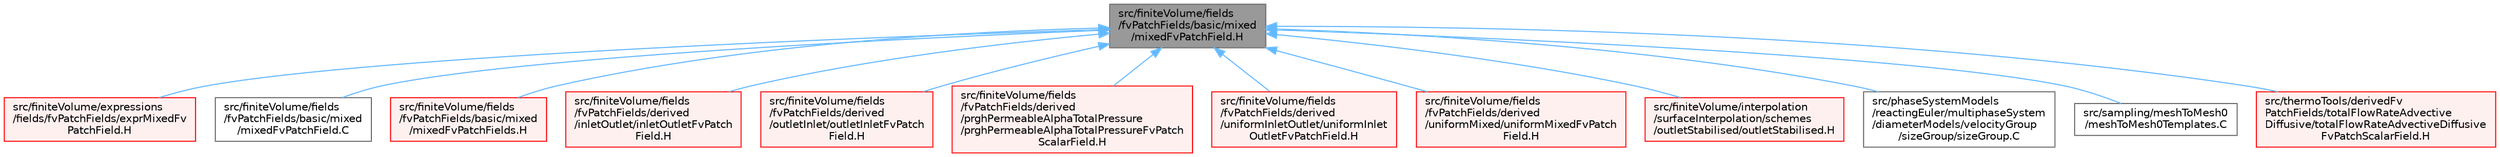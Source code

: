digraph "src/finiteVolume/fields/fvPatchFields/basic/mixed/mixedFvPatchField.H"
{
 // LATEX_PDF_SIZE
  bgcolor="transparent";
  edge [fontname=Helvetica,fontsize=10,labelfontname=Helvetica,labelfontsize=10];
  node [fontname=Helvetica,fontsize=10,shape=box,height=0.2,width=0.4];
  Node1 [id="Node000001",label="src/finiteVolume/fields\l/fvPatchFields/basic/mixed\l/mixedFvPatchField.H",height=0.2,width=0.4,color="gray40", fillcolor="grey60", style="filled", fontcolor="black",tooltip=" "];
  Node1 -> Node2 [id="edge1_Node000001_Node000002",dir="back",color="steelblue1",style="solid",tooltip=" "];
  Node2 [id="Node000002",label="src/finiteVolume/expressions\l/fields/fvPatchFields/exprMixedFv\lPatchField.H",height=0.2,width=0.4,color="red", fillcolor="#FFF0F0", style="filled",URL="$exprMixedFvPatchField_8H.html",tooltip=" "];
  Node1 -> Node5 [id="edge2_Node000001_Node000005",dir="back",color="steelblue1",style="solid",tooltip=" "];
  Node5 [id="Node000005",label="src/finiteVolume/fields\l/fvPatchFields/basic/mixed\l/mixedFvPatchField.C",height=0.2,width=0.4,color="grey40", fillcolor="white", style="filled",URL="$mixedFvPatchField_8C.html",tooltip=" "];
  Node1 -> Node6 [id="edge3_Node000001_Node000006",dir="back",color="steelblue1",style="solid",tooltip=" "];
  Node6 [id="Node000006",label="src/finiteVolume/fields\l/fvPatchFields/basic/mixed\l/mixedFvPatchFields.H",height=0.2,width=0.4,color="red", fillcolor="#FFF0F0", style="filled",URL="$mixedFvPatchFields_8H.html",tooltip=" "];
  Node1 -> Node108 [id="edge4_Node000001_Node000108",dir="back",color="steelblue1",style="solid",tooltip=" "];
  Node108 [id="Node000108",label="src/finiteVolume/fields\l/fvPatchFields/derived\l/inletOutlet/inletOutletFvPatch\lField.H",height=0.2,width=0.4,color="red", fillcolor="#FFF0F0", style="filled",URL="$inletOutletFvPatchField_8H.html",tooltip=" "];
  Node1 -> Node137 [id="edge5_Node000001_Node000137",dir="back",color="steelblue1",style="solid",tooltip=" "];
  Node137 [id="Node000137",label="src/finiteVolume/fields\l/fvPatchFields/derived\l/outletInlet/outletInletFvPatch\lField.H",height=0.2,width=0.4,color="red", fillcolor="#FFF0F0", style="filled",URL="$outletInletFvPatchField_8H.html",tooltip=" "];
  Node1 -> Node145 [id="edge6_Node000001_Node000145",dir="back",color="steelblue1",style="solid",tooltip=" "];
  Node145 [id="Node000145",label="src/finiteVolume/fields\l/fvPatchFields/derived\l/prghPermeableAlphaTotalPressure\l/prghPermeableAlphaTotalPressureFvPatch\lScalarField.H",height=0.2,width=0.4,color="red", fillcolor="#FFF0F0", style="filled",URL="$prghPermeableAlphaTotalPressureFvPatchScalarField_8H.html",tooltip=" "];
  Node1 -> Node147 [id="edge7_Node000001_Node000147",dir="back",color="steelblue1",style="solid",tooltip=" "];
  Node147 [id="Node000147",label="src/finiteVolume/fields\l/fvPatchFields/derived\l/uniformInletOutlet/uniformInlet\lOutletFvPatchField.H",height=0.2,width=0.4,color="red", fillcolor="#FFF0F0", style="filled",URL="$uniformInletOutletFvPatchField_8H.html",tooltip=" "];
  Node1 -> Node151 [id="edge8_Node000001_Node000151",dir="back",color="steelblue1",style="solid",tooltip=" "];
  Node151 [id="Node000151",label="src/finiteVolume/fields\l/fvPatchFields/derived\l/uniformMixed/uniformMixedFvPatch\lField.H",height=0.2,width=0.4,color="red", fillcolor="#FFF0F0", style="filled",URL="$uniformMixedFvPatchField_8H.html",tooltip=" "];
  Node1 -> Node154 [id="edge9_Node000001_Node000154",dir="back",color="steelblue1",style="solid",tooltip=" "];
  Node154 [id="Node000154",label="src/finiteVolume/interpolation\l/surfaceInterpolation/schemes\l/outletStabilised/outletStabilised.H",height=0.2,width=0.4,color="red", fillcolor="#FFF0F0", style="filled",URL="$outletStabilised_8H.html",tooltip=" "];
  Node1 -> Node156 [id="edge10_Node000001_Node000156",dir="back",color="steelblue1",style="solid",tooltip=" "];
  Node156 [id="Node000156",label="src/phaseSystemModels\l/reactingEuler/multiphaseSystem\l/diameterModels/velocityGroup\l/sizeGroup/sizeGroup.C",height=0.2,width=0.4,color="grey40", fillcolor="white", style="filled",URL="$sizeGroup_8C.html",tooltip=" "];
  Node1 -> Node157 [id="edge11_Node000001_Node000157",dir="back",color="steelblue1",style="solid",tooltip=" "];
  Node157 [id="Node000157",label="src/sampling/meshToMesh0\l/meshToMesh0Templates.C",height=0.2,width=0.4,color="grey40", fillcolor="white", style="filled",URL="$meshToMesh0Templates_8C.html",tooltip=" "];
  Node1 -> Node158 [id="edge12_Node000001_Node000158",dir="back",color="steelblue1",style="solid",tooltip=" "];
  Node158 [id="Node000158",label="src/thermoTools/derivedFv\lPatchFields/totalFlowRateAdvective\lDiffusive/totalFlowRateAdvectiveDiffusive\lFvPatchScalarField.H",height=0.2,width=0.4,color="red", fillcolor="#FFF0F0", style="filled",URL="$totalFlowRateAdvectiveDiffusiveFvPatchScalarField_8H.html",tooltip=" "];
}
